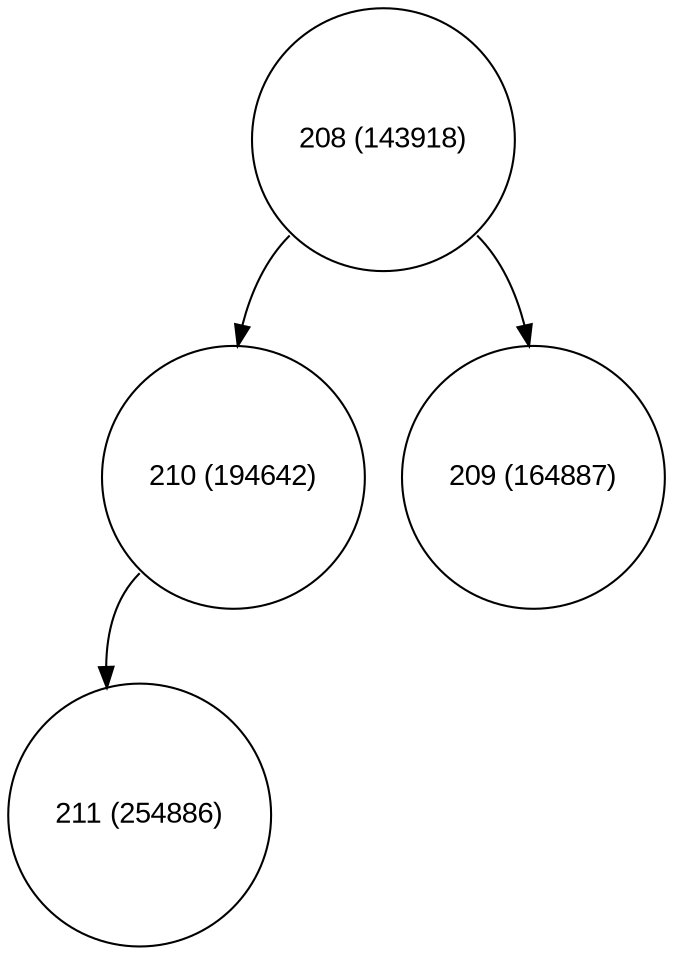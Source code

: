 digraph move_up {
	node [fontname="Arial", shape="circle", width=0.5]; 

	0 [label = "208 (143918)"];
	0:sw -> 1;
	1 [label = "210 (194642)"];
	1:sw -> 3;
	3 [label = "211 (254886)"];
	0:se -> 2;
	2 [label = "209 (164887)"];
}
